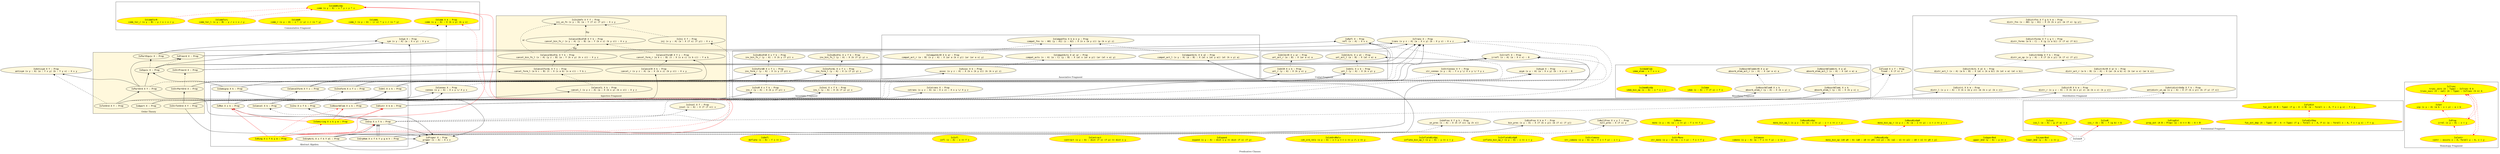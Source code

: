 digraph Is {
  label = "Predicative Classes"
  rankdir = BT

  node [fontname = monospace, style = filled, fillcolor = cornsilk]

  IsAntisym [label = "\N X Y : Prop\nantisym (x y : A) (a : Y x y) (b : Y y x) : X x y"]
  IsAsym [label = "\N X : Prop\nasym (x y : A) (a : X x y) (b : X y x) : 0"]
  IsConnex [label = "\N X : Prop\nconnex (x y : A) : X x y \\/ X y x"]
  IsCotrans [label = "\N X : Prop\ncotrans (x y z : A) (a : X x z) : X x y \\/ X y z"]
  IsIrrefl [label = "\N X : Prop\nirrefl (x : A) (a : X x x) : 0"]
  IsProper [label = "\N X : Prop\nproper (x : A) : X x x"]
  IsRefl [label = "\N X : Prop\nrefl (x : A) : X x x"]
  IsStrConnex [label = "\N X Y : Prop\nstr_connex (x y : A) : Y x y \\/ X x y \\/ Y y x"]
  IsSym [label = "\N X : Prop\nsym (x y : A) (a : X x y) : X y x"]
  IsTrans [label = "\N X : Prop\ntrans (x y z : A) (a : X x y) (b : X y z) : X x z"]

  subgraph cluster_order_theory_classes {
    label = "Order Theory"
  bgcolor = cornsilk

    IsApart [label = "\N X : Prop"]
    IsEquiv [label = "\N X : Prop"]
    IsPartEquiv [label = "\N X : Prop"]
    IsPartOrd [label = "\N X Y : Prop"]
    IsPreord [label = "\N X : Prop"]
    IsStrPartOrd [label = "\N X : Prop"]
    IsStrPreord [label = "\N X : Prop"]
    IsStrTotOrd [label = "\N X Y : Prop"]
    IsTotOrd [label = "\N X Y : Prop"]
  }

  subgraph cluster_inj {
  label = "Injective Fragment"
  bgcolor = cornsilk
  IsCancelBinFnL [label = "\N X Y k : Prop\ncancel_bin_fn_l (x : A) (y z : B) (a : Y (k x y) (k x z)) : X y z"]
  IsCancelBinFnR [label = "\N X Y k : Prop\ncancel_bin_fn_r (x y : A) (z : B) (a : Y (k x z) (k y z)) : X x y"]
  IsCancelFormL [label = "\N X Y s : Prop\ncancel_form_l (a b c : B) (t : X (s a b) (s a c)) : Y b c"]
  IsCancelFormR [label = "\N X Y s : Prop\ncancel_form_r (a b c : B) (t : X (s a c) (s b c)) : Y a b"]
  IsCancelL [label = "\N X k : Prop\ncancel_l (x y z : A) (a : X (k x y) (k x z)) : X y z"]
  IsCancelR [label = "\N X k : Prop\ncancel_r (x y z : A) (a : X (k x z) (k y z)) : X x y"]
  IsInj [label = "\N X f : Prop\ninj (x y : A) (a : X (f x) (f y)) : X x y"]
  IsInjUnFn [label = "\N X Y f : Prop\ninj_un_fn (x y : A) (a : Y (f x) (f y)) : X x y"]
  }

  subgraph cluster_assoc {
  label = "Associative Fragment"
  IsAssoc [label = "\N X k : Prop\nassoc (x y z : A) : X (k x (k y z)) (k (k x y) z)"]
  IsCompatActL [label = "\N X k al : Prop\ncompat_act_l (x y : A) (a : B) : X (al x (al y a)) (al (k x y) a)"]
  IsCompatActR [label = "\N X k ar : Prop\ncompat_act_r (a : B) (x y : A) : X (ar a (k x y)) (ar (ar a x) y)"]
  IsCompatActs [label = "\N X al ar : Prop\ncompat_acts (x : A) (a : C) (y : B) : X (al x (ar a y)) (ar (al x a) y)"]
  IsCompatFns [label = "\N X k m n p : Prop\ncompat_fns (x : A0) (y : A1) (z : A2) : X (n x (m y z)) (p (k x y) z)"]
  }

  subgraph cluster_distr {
  label = "Distributive Fragment"
  IsAntidistrUnOp [label = "\N X f k : Prop\nantidistr_un_op (x y : A) : X (f (k x y)) (k (f y) (f x))"]
  IsDistrActL [label = "\N X al k : Prop\ndistr_act_l (x : A) (a b : B) : X (al x (k a b)) (k (al x a) (al x b))"]
  IsDistrActR [label = "\N X ar k : Prop\ndistr_act_r (a b : B) (x : A) : X (ar (k a b) x) (k (ar a x) (ar b x))"]
  IsDistrFns [label = "\N X f g k h m : Prop\ndistr_fns (x : A0) (y : A1) : X (h (k x y)) (m (f x) (g y))"]
  IsDistrForms [label = "\N X f s g t : Prop\ndistr_forms (a b : C) : X (g (s a b)) (t (f a) (f b))"]
  IsDistrL [label = "\N X k m : Prop\ndistr_l (x y z : A) : X (k x (m y z)) (m (k x y) (k x z))"]
  IsDistrR [label = "\N X k m : Prop\ndistr_r (x y z : A) : X (k (m x y) z) (m (k x z) (k y z))"]
  IsDistrUnOp [label = "\N X f k : Prop\ndistr_un_op (x y : A) : X (f (k x y)) (k (f x) (f y))"]
  }

  subgraph cluster_inv {
  label = "Invertible Fragment"
  IsInvBinFnL [label = "\N X x f k : Prop\ninv_bin_fn_l (y : A) : X (k (f y) y) x"]
  IsInvBinFnR [label = "\N X x f k : Prop\ninv_bin_fn_r (y : A) : X (k y (f y)) x"]
  IsInvFormL [label = "\N X x f s : Prop\ninv_form_l (y : A) : X (s (f y) y) x"]
  IsInvFormR [label = "\N X x f s : Prop\ninv_form_r (y : A) : X (s y (f y)) x"]
  IsInvL [label = "\N X x f k : Prop\ninv_l (y : A) : X (k (f y) y) x"]
  IsInvR [label = "\N X x f k : Prop\ninv_r (y : A) : X (k y (f y)) x"]
  }

  subgraph cluster_unl {
  label = "Unital Fragment"
  IsUnlActL [label = "\N X x al : Prop\nunl_act_l (a : B) : X (al x a) a"]
  IsUnlActR [label = "\N X x ar : Prop\nunl_act_r (a : B) : X (ar a x) a"]
  IsUnlL [label = "\N X x k : Prop\nunl_l (y : A) : X (k x y) y"]
  IsUnlR [label = "\N X x k : Prop\nunl_r (y : A) : X (k y x) y"]
  }

  subgraph cluster_absorb {
  label = "Absorbing Fragment"
  IsAbsorbElemActL [label = "\N X a al\nabsorb_elem_act_l (x : A) : X (al x a) a"]
  IsAbsorbElemActR [label = "\N X a ar\nabsorb_elem_act_r (x : A) : X (ar a x) a"]
  IsAbsorbElemL [label = "\N X x k\nabsorb_elem_l (y : A) : X (k y x) x"]
  IsAbsorbElemR [label = "\N X x k\nabsorb_elem_r (y : A) : X (k x y) x"]
  IsIdem [label = "\N\nidem (x : A) : f (f x) = f x", color = red, fillcolor = yellow]
  IsIdemBinOp [label = "\N\nidem_bin_op (x : A) : x * x = x", color = red, fillcolor = yellow]
  IsIdemElem [label = "\N\nidem_elem : x * x = x", color = red, fillcolor = yellow]
  }

  subgraph cluster_comm {
  label = "Commutative Fragment"
  IsComm [label = "\N X k : Prop\ncomm (x y : A) : X (k x y) (k y x)", color = red, fillcolor = yellow]
  IsCommBinOp [label = "\N\ncomm (x y : A) : x * y = y * x", color = red, fillcolor = yellow]
  IsCommL [label = "\N\ncomm_l (x y : A) : (/ x) * y = / (x * y)", color = red, fillcolor = yellow]
  IsCommR [label = "\N\ncomm_r (x y : A) : x * (/ y) = / (x * y)", color = red, fillcolor = yellow]
  IsCommTorL [label = "\N\ncomm_tor_l (x y : B) : y / x = x / y", color = red, fillcolor = yellow]
  IsCommTorR [label = "\N\ncomm_tor_r (x y : B) : y / x = x / y", color = red, fillcolor = yellow]
  }

  IsBinPres [label = "\N X k m f : Prop\nbin_pres (x y : A) : X (f (k x y)) (m (f x) (f y))"]
  IsFixed [label = "\N X x f : Prop\nfixed : X (f x) x"]
  IsInvol [label = "\N X f : Prop\ninvol (x : A) : X (f (f x)) x"]
  IsNullPres [label = "\N X x y f : Prop\nnull_pres : X (f x) y"]
  IsUnPres [label = "\N X f g h : Prop\nun_pres (x : A) : X (h (f x)) (g (h x))"]

  subgraph cluster_abstract_algebra_classes {
    label = "Abstract Algebra"

    IsAbsorbElem [label = "\N X x k : Prop"]
    IsCancel [label = "\N X k : Prop"]
    IsCancelForm [label = "\N X Y s : Prop"]
    IsDistr [label = "\N X k m : Prop"]
    IsGrp [label = "\N X x f k : Prop"]
    IsGrpActL [label = "\N X x f k Y al : Prop"]
    IsGrpHom [label = "\N X x f k Y y g m h : Prop"]
    IsInv [label = "\N X x f k : Prop"]
    IsInvForm [label = "\N X x f s : Prop"]
    IsMon [label = "\N X x k : Prop"]
    IsRing [label = "\N X x f k y m : Prop", color = red, fillcolor = yellow]
    IsSemigrp [label = "\N X k : Prop"]
    IsSemiring [label = "\N X x k y m : Prop", color = red, fillcolor = yellow]
    IsUnl [label = "\N X x k : Prop"]
  }

  IsDefl [label = "\N\ndeflate (x : A) : f x <= x", color = red, fillcolor = yellow]
  IsInfl [label = "\N\ninfl (x : A) : x <= f x", color = red, fillcolor = yellow]
  IsContract [label = "\N\ncontract (x y : A) : dist (f x) (f y) <= dist x y", color = red, fillcolor = yellow]
  IsExpand [label = "\N\nexpand (x y : A) : dist x y <= dist (f x) (f y)", color = red, fillcolor = yellow]
  IsCohOrdRels [label = "\N\ncoh_ord_rels (x y : A) : x < y <-> x <= y /\\ x <> y", color = red, fillcolor = yellow]
  IsInflateBinOpL [label = "\N\ninflate_bin_op_l (x y : A) : y <= x + y", color = red, fillcolor = yellow]
  IsInflateBinOpR [label = "\N\ninflate_bin_op_r (x y : A) : x <= x + y", color = red, fillcolor = yellow]
  IsStrComono [label = "\N\nstr_comono (x y : A) (a : f x < f y) : x < y", color = red, fillcolor = yellow]
  IsStrMono [label = "\N\nstr_mono (x y : A) (a : x < y) : f x < f y", color = red, fillcolor = yellow]
  IsComono [label = "\N\ncomono (x y : A) (a : f x <= f y) : x <= y", color = red, fillcolor = yellow]
  IsMono [label = "\N\nmono (x y : A) (a : x <= y) : f x <= f y", color = red, fillcolor = yellow]
  IsMonoBinOp [label = "\N\nmono_bin_op (x0 y0 : A) (a0 : x0 <= y0) (x1 y1 : A) (a1 : x1 <= y1) : x0 + x1 <= y0 + y1", color = red, fillcolor = yellow]
  IsMonoBinOpL [label = "\N\nmono_bin_op_l (x y z : A) (a : x <= y) : z + x <= z + y", color = red, fillcolor = yellow]
  IsMonoBinOpR [label = "\N\nmono_bin_op_r (x y z : A) (a : x <= y) : x + z <= y + z", color = red, fillcolor = yellow]
  IsUpperBnd [label = "\N\nupper_bnd (y : A) : y <= x", color = red, fillcolor = yellow]
  IsLowerBnd [label = "\N\nlower_bnd (y : A) : x <= y", color = red, fillcolor = yellow]

  subgraph cluster_ext {
  label = "Extensional Fragment"
  IsFunExt [label = "\N\nfun_ext (A B : Type) (f g : A -> B) (a : forall x : A, f x = g x) : f = g", color = red, fillcolor = yellow]
  IsFunExtDep [label = "\N\nfun_ext_dep (A : Type) (P : A -> Type) (f g : forall x : A, P x) (a : forall x : A, f x = g x) : f = g", color = red, fillcolor = yellow]
  IsPropExt [label = "\N\nprop_ext (A B : Prop) (a : A <-> B) : A = B", color = red, fillcolor = yellow]
  IsIsoL [label = "\N\niso_l (a : A) : g (f a) = a", color = red, fillcolor = yellow]
  IsIsoR [label = "\N\niso_r (b : B) : f (g b) = b", color = red, fillcolor = yellow]
  }

  subgraph cluster_hott {
  label = "Homotopy Fragment"
  IsContr [label = "\N\ncontr : exists x : A, forall y : A, x = y", color = red, fillcolor = yellow]
  IsProp [label = "\N\nirrel (x y : A) : x = y", color = red, fillcolor = yellow]
  IsSet [label = "\N\nuip (x y : A) (a b : x = y) : a = b", color = red, fillcolor = yellow]
  IsTrunc [label = "\N\ntrunc_zero (A : Type) : IsTrunc O A\ntrunc_succ (n : nat) (A : Type) : IsTrunc (S n) A", color = red, fillcolor = yellow]
  }

  node [style = dashed]

  // Fields

  edge [style = solid]

  subgraph order_theory_fields {
    IsApart -> IsCotrans
    IsApart -> IsIrrefl
    IsApart -> IsSym
    IsEquiv -> IsRefl
    IsEquiv -> IsSym
    IsEquiv -> IsTrans
    IsPartEquiv -> IsSym
    IsPartEquiv -> IsTrans
    IsPartOrd -> IsAntisym
    IsPartOrd -> IsEquiv
    IsPartOrd -> IsPreord
    IsPartOrd -> IsProper [constraint = false]
    IsPreord -> IsRefl
    IsPreord -> IsTrans
    IsStrPartOrd -> IsIrrefl
    IsStrTotOrd -> IsProper [constraint = false]
    IsStrPartOrd -> IsTrans
    IsStrPreord -> IsIrrefl
    IsStrPreord -> IsTrans
    IsStrTotOrd -> IsConnex
    IsStrTotOrd -> IsStrPartOrd
    IsTotOrd -> IsConnex
    IsTotOrd -> IsPartOrd
  }

  subgraph abstract_algebra_fields {
    IsAbsorbElem -> IsAbsorbElemL
    IsAbsorbElem -> IsAbsorbElemR
    IsCancel -> IsCancelL
    IsCancel -> IsCancelR
    IsCancelForm -> IsCancelFormL
    IsCancelForm -> IsCancelFormR
    IsDistr -> IsDistrL
    IsDistr -> IsDistrR
    IsGrp -> IsInv
    IsGrp -> IsMon
    IsGrp -> IsProper [constraint = false]
    IsGrpActL -> IsCompatActL
    IsGrpActL -> IsGrp
    IsGrpActL -> IsUnlActL
    IsGrpActL -> IsProper [constraint = false]
    IsGrpHom -> IsBinPres
    IsGrpHom -> IsGrp
    IsGrpHom -> IsGrp
    IsGrpHom -> IsProper [constraint = false]
    IsInv -> IsInvL
    IsInv -> IsInvR
    IsInvForm -> IsInvFormL
    IsInvForm -> IsInvFormR
    IsMon -> IsSemigrp
    IsMon -> IsUnl
    IsSemigrp -> IsAssoc
    IsSemigrp -> IsEquiv
    IsSemigrp -> IsProper [constraint = false]
    IsUnl -> IsUnlL
    IsUnl -> IsUnlR
  }

  edge [color = red]

  IsIsoLR -> IsIsoL
  IsIsoLR -> IsIsoR
  IsRing -> IsCommBinOp
  IsRing -> IsDistr
  IsRing -> IsGrp
  IsRing -> IsMon
  IsSemiring -> IsAbsorbElem
  IsSemiring -> IsCommBinOp
  IsSemiring -> IsDistr
  IsSemiring -> IsMon

  // Derivations

  edge [style = dashed]

  edge [color = black]

  subgraph order_theory_derivations {
    IsConnex -> IsStrConnex
    IsEquiv -> IsPartEquiv
    IsEquiv -> IsPreord
    IsPartOrd -> IsRefl
    IsPartOrd -> IsTrans
    IsStrPartOrd -> IsAsym
    IsStrPartOrd -> IsStrPreord
    IsStrTotOrd -> IsAsym
    IsStrTotOrd -> IsIrrefl
    IsStrTotOrd -> IsTrans
    IsTotOrd -> IsAntisym
    IsTotOrd -> IsRefl
    IsTotOrd -> IsTrans
  }

  subgraph abstract_algebra_derivations {
    IsAbsorbElemL -> IsAbsorbElemActL
    IsAbsorbElemL -> IsFixed [style = dotted]
    IsAbsorbElemR -> IsAbsorbElemActR
    IsAssoc -> IsCompatActs
    IsCancel -> IsCancelForm
    IsCancelBinFnL -> IsCancelBinFnR [label = "flip"]
    IsCancelBinFnL -> IsInjUnFn [label = "id"]
    IsCancelBinFnR -> IsInjUnFn [label = "flip"]
    IsCancelFormL -> IsCancelBinFnL
    IsCancelFormR -> IsCancelBinFnR
    IsCancelL -> IsCancelFormL
    IsCancelR -> IsCancelFormR
    IsCompatActL -> IsCompatFns
    IsCompatActR -> IsCompatFns
    IsCompatActs -> IsCompatFns
    IsDistrActL -> IsDistrUnOp [style = dotted]
    IsDistrActR -> IsDistrUnOp [style = dotted]
    IsDistrForms -> IsDistrFns
    IsDistrL -> IsDistrActL
    IsDistrR -> IsDistrActR
    IsDistrUnOp -> IsDistrForms
    IsGrp -> IsAntidistrUnOp
    IsGrp -> IsCancel
    IsGrp -> IsFixed
    IsGrp -> IsInj
    IsGrp -> IsInvol
    IsGrpHom -> IsNullPres
    IsGrpHom -> IsUnPres
    IsIdemBinOp -> IsIdemElem [style = dotted]
    IsInj -> IsInjUnFn
    IsInv -> IsInvForm
    IsInvFormL -> IsInvBinFnL
    IsInvFormR -> IsInvBinFnR
    IsInvL -> IsInvFormL
    IsInvR -> IsInvFormR
    IsUnlL -> IsUnlActL
    IsUnlR -> IsUnlActR
  }

  edge [color = red]

  IsCommTorL -> IsCommBinOp
  IsCommTorR -> IsCommBinOp
  IsContr -> IsProp
  IsContr -> IsTrunc
  IsFunExtDep -> IsFunExt
  IsMono -> IsStrMono
  IsMonoBinOp -> IsMonoBinOpL
  IsMonoBinOp -> IsMonoBinOpR
  IsProp -> IsSet
  IsProp -> IsTrunc
  IsRing -> IsAbsorbElem
  IsRing -> IsComm
  IsRing -> IsSemiring
  IsSet -> IsTrunc
  IsStrMono -> IsMono
  IsTrunc -> IsContr
  IsTrunc -> IsProp
  IsTrunc -> IsSet

  // Specializations

  edge [style = dotted]

  edge [color = black]

  IsConnex -> IsComm
  IsSym -> IsComm

  edge [color = red]
}
